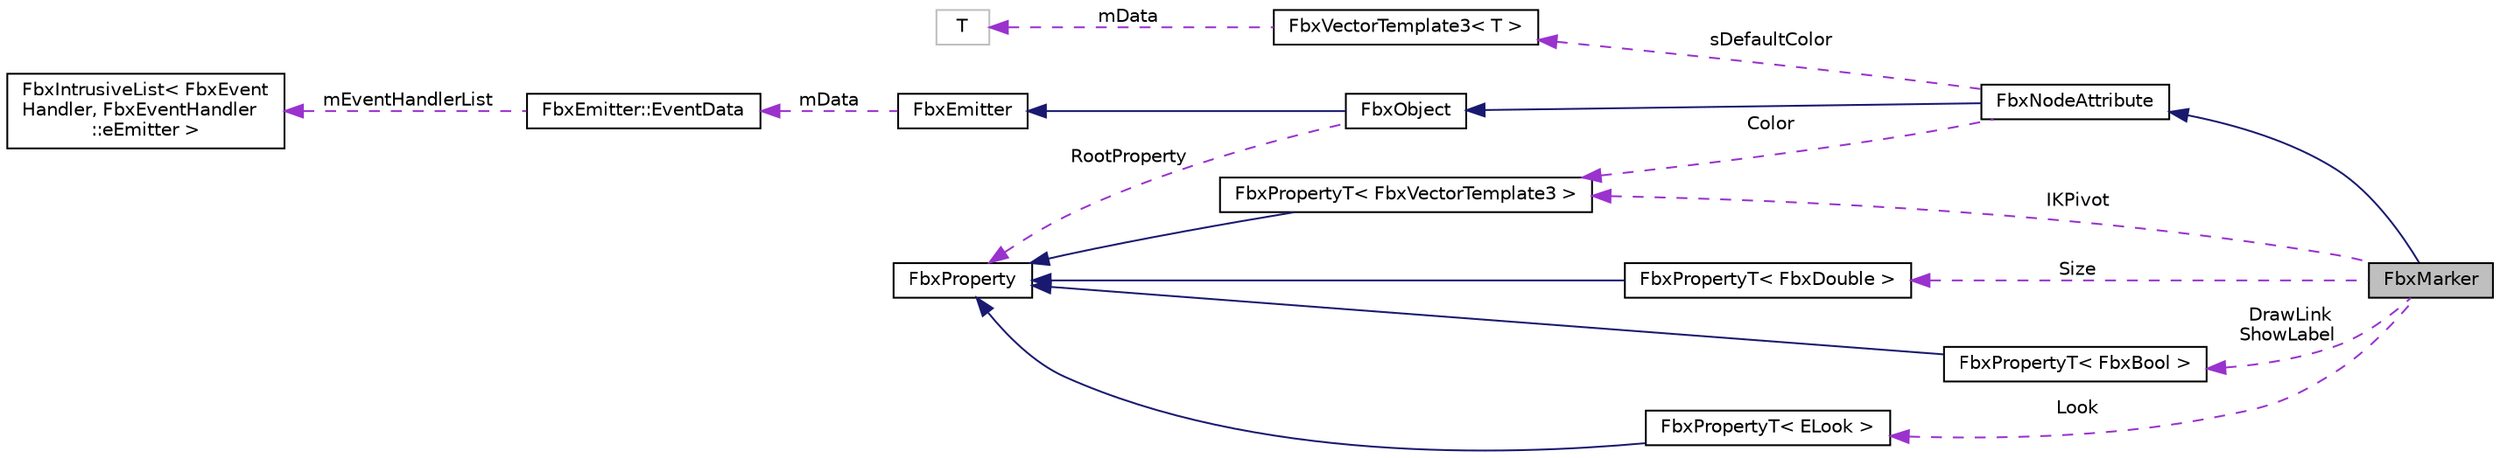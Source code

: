 digraph "FbxMarker"
{
  edge [fontname="Helvetica",fontsize="10",labelfontname="Helvetica",labelfontsize="10"];
  node [fontname="Helvetica",fontsize="10",shape=record];
  rankdir="LR";
  Node4 [label="FbxMarker",height=0.2,width=0.4,color="black", fillcolor="grey75", style="filled", fontcolor="black"];
  Node5 -> Node4 [dir="back",color="midnightblue",fontsize="10",style="solid",fontname="Helvetica"];
  Node5 [label="FbxNodeAttribute",height=0.2,width=0.4,color="black", fillcolor="white", style="filled",URL="$class_fbx_node_attribute.html",tooltip="This class is the base class to all types of node attributes.A node attribute is the content of a nod..."];
  Node6 -> Node5 [dir="back",color="midnightblue",fontsize="10",style="solid",fontname="Helvetica"];
  Node6 [label="FbxObject",height=0.2,width=0.4,color="black", fillcolor="white", style="filled",URL="$class_fbx_object.html"];
  Node7 -> Node6 [dir="back",color="midnightblue",fontsize="10",style="solid",fontname="Helvetica"];
  Node7 [label="FbxEmitter",height=0.2,width=0.4,color="black", fillcolor="white", style="filled",URL="$class_fbx_emitter.html"];
  Node8 -> Node7 [dir="back",color="darkorchid3",fontsize="10",style="dashed",label=" mData" ,fontname="Helvetica"];
  Node8 [label="FbxEmitter::EventData",height=0.2,width=0.4,color="black", fillcolor="white", style="filled",URL="$struct_fbx_emitter_1_1_event_data.html"];
  Node9 -> Node8 [dir="back",color="darkorchid3",fontsize="10",style="dashed",label=" mEventHandlerList" ,fontname="Helvetica"];
  Node9 [label="FbxIntrusiveList\< FbxEvent\lHandler, FbxEventHandler\l::eEmitter \>",height=0.2,width=0.4,color="black", fillcolor="white", style="filled",URL="$class_fbx_intrusive_list.html"];
  Node10 -> Node6 [dir="back",color="darkorchid3",fontsize="10",style="dashed",label=" RootProperty" ,fontname="Helvetica"];
  Node10 [label="FbxProperty",height=0.2,width=0.4,color="black", fillcolor="white", style="filled",URL="$class_fbx_property.html",tooltip="Class to hold user properties. "];
  Node11 -> Node5 [dir="back",color="darkorchid3",fontsize="10",style="dashed",label=" sDefaultColor" ,fontname="Helvetica"];
  Node11 [label="FbxVectorTemplate3\< T \>",height=0.2,width=0.4,color="black", fillcolor="white", style="filled",URL="$class_fbx_vector_template3.html"];
  Node12 -> Node11 [dir="back",color="darkorchid3",fontsize="10",style="dashed",label=" mData" ,fontname="Helvetica"];
  Node12 [label="T",height=0.2,width=0.4,color="grey75", fillcolor="white", style="filled"];
  Node13 -> Node5 [dir="back",color="darkorchid3",fontsize="10",style="dashed",label=" Color" ,fontname="Helvetica"];
  Node13 [label="FbxPropertyT\< FbxVectorTemplate3 \>",height=0.2,width=0.4,color="black", fillcolor="white", style="filled",URL="$class_fbx_property_t.html"];
  Node10 -> Node13 [dir="back",color="midnightblue",fontsize="10",style="solid",fontname="Helvetica"];
  Node14 -> Node4 [dir="back",color="darkorchid3",fontsize="10",style="dashed",label=" Look" ,fontname="Helvetica"];
  Node14 [label="FbxPropertyT\< ELook \>",height=0.2,width=0.4,color="black", fillcolor="white", style="filled",URL="$class_fbx_property_t.html"];
  Node10 -> Node14 [dir="back",color="midnightblue",fontsize="10",style="solid",fontname="Helvetica"];
  Node15 -> Node4 [dir="back",color="darkorchid3",fontsize="10",style="dashed",label=" Size" ,fontname="Helvetica"];
  Node15 [label="FbxPropertyT\< FbxDouble \>",height=0.2,width=0.4,color="black", fillcolor="white", style="filled",URL="$class_fbx_property_t.html"];
  Node10 -> Node15 [dir="back",color="midnightblue",fontsize="10",style="solid",fontname="Helvetica"];
  Node16 -> Node4 [dir="back",color="darkorchid3",fontsize="10",style="dashed",label=" DrawLink\nShowLabel" ,fontname="Helvetica"];
  Node16 [label="FbxPropertyT\< FbxBool \>",height=0.2,width=0.4,color="black", fillcolor="white", style="filled",URL="$class_fbx_property_t.html"];
  Node10 -> Node16 [dir="back",color="midnightblue",fontsize="10",style="solid",fontname="Helvetica"];
  Node13 -> Node4 [dir="back",color="darkorchid3",fontsize="10",style="dashed",label=" IKPivot" ,fontname="Helvetica"];
}
